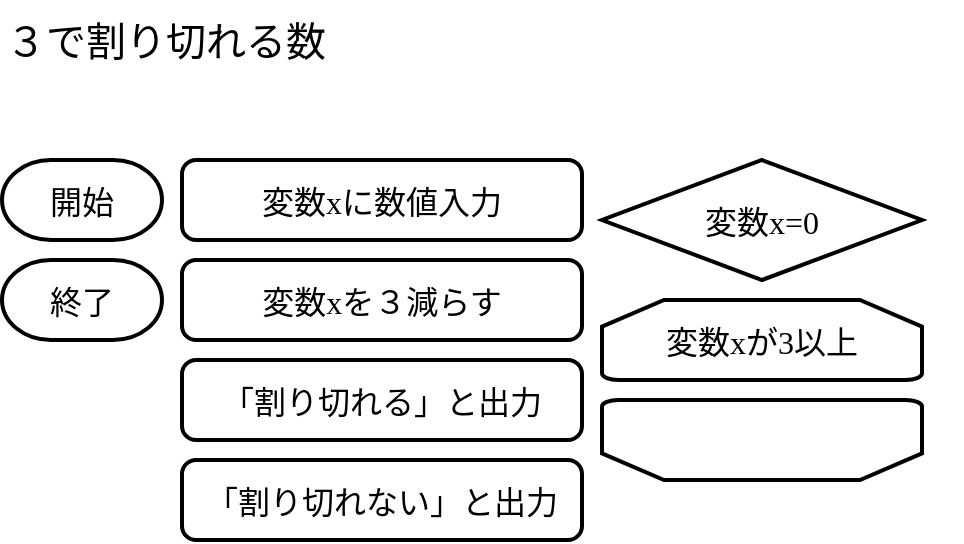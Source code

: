 <mxfile version="21.3.7" type="device">
  <diagram name="ページ1" id="D5p3RVC4t98DR3PqROP9">
    <mxGraphModel dx="1178" dy="786" grid="1" gridSize="10" guides="1" tooltips="1" connect="1" arrows="1" fold="1" page="1" pageScale="1" pageWidth="1169" pageHeight="827" math="0" shadow="0">
      <root>
        <mxCell id="0" />
        <mxCell id="1" parent="0" />
        <mxCell id="StKes1Bay4Hae8yV6QAt-1" value="開始" style="strokeWidth=2;shape=mxgraph.flowchart.terminator;fontFamily=BIZ UDPGothic;fontSize=16;" parent="1" vertex="1">
          <mxGeometry x="40" y="120" width="80" height="40" as="geometry" />
        </mxCell>
        <mxCell id="StKes1Bay4Hae8yV6QAt-2" value="終了" style="strokeWidth=2;shape=mxgraph.flowchart.terminator;fontFamily=BIZ UDPGothic;fontSize=16;" parent="1" vertex="1">
          <mxGeometry x="40" y="170" width="80" height="40" as="geometry" />
        </mxCell>
        <mxCell id="StKes1Bay4Hae8yV6QAt-3" value="変数xに数値入力" style="rounded=1;absoluteArcSize=1;arcSize=14;strokeWidth=2;fontFamily=BIZ UDPGothic;fontSize=16;" parent="1" vertex="1">
          <mxGeometry x="130" y="120" width="200" height="40" as="geometry" />
        </mxCell>
        <mxCell id="StKes1Bay4Hae8yV6QAt-4" value="変数xを３減らす" style="rounded=1;absoluteArcSize=1;arcSize=14;strokeWidth=2;fontFamily=BIZ UDPGothic;fontSize=16;" parent="1" vertex="1">
          <mxGeometry x="130" y="170" width="200" height="40" as="geometry" />
        </mxCell>
        <mxCell id="StKes1Bay4Hae8yV6QAt-5" value="「割り切れる」と出力" style="rounded=1;absoluteArcSize=1;arcSize=14;strokeWidth=2;fontFamily=BIZ UDPGothic;fontSize=16;" parent="1" vertex="1">
          <mxGeometry x="130" y="220" width="200" height="40" as="geometry" />
        </mxCell>
        <mxCell id="9aM1dBj8owvEj4xOFZrg-10" value="３で割り切れる数" style="text;html=1;strokeColor=none;fillColor=none;align=left;verticalAlign=middle;whiteSpace=wrap;rounded=0;fontFamily=BIZ UDPGothic;fontSize=20;" parent="1" vertex="1">
          <mxGeometry x="40" y="40" width="480" height="40" as="geometry" />
        </mxCell>
        <mxCell id="D7fSjAbkDVPHjdvhgrvn-2" value="「割り切れない」と出力" style="rounded=1;absoluteArcSize=1;arcSize=14;strokeWidth=2;fontFamily=BIZ UDPGothic;fontSize=16;" parent="1" vertex="1">
          <mxGeometry x="130" y="270" width="200" height="40" as="geometry" />
        </mxCell>
        <mxCell id="D7fSjAbkDVPHjdvhgrvn-4" value="変数xが3以上" style="strokeWidth=2;shape=mxgraph.flowchart.loop_limit;fontFamily=BIZ UDPGothic;fontSize=16;" parent="1" vertex="1">
          <mxGeometry x="340" y="190" width="160" height="40" as="geometry" />
        </mxCell>
        <mxCell id="D7fSjAbkDVPHjdvhgrvn-5" value="" style="strokeWidth=2;shape=mxgraph.flowchart.loop_limit;direction=west;fontFamily=BIZ UDPGothic;fontSize=16;" parent="1" vertex="1">
          <mxGeometry x="340" y="240" width="160" height="40" as="geometry" />
        </mxCell>
        <mxCell id="D7fSjAbkDVPHjdvhgrvn-6" value="変数x=0" style="strokeWidth=2;shape=mxgraph.flowchart.decision;fontFamily=BIZ UDPGothic;fontSize=16;" parent="1" vertex="1">
          <mxGeometry x="340" y="120" width="160" height="60" as="geometry" />
        </mxCell>
      </root>
    </mxGraphModel>
  </diagram>
</mxfile>
